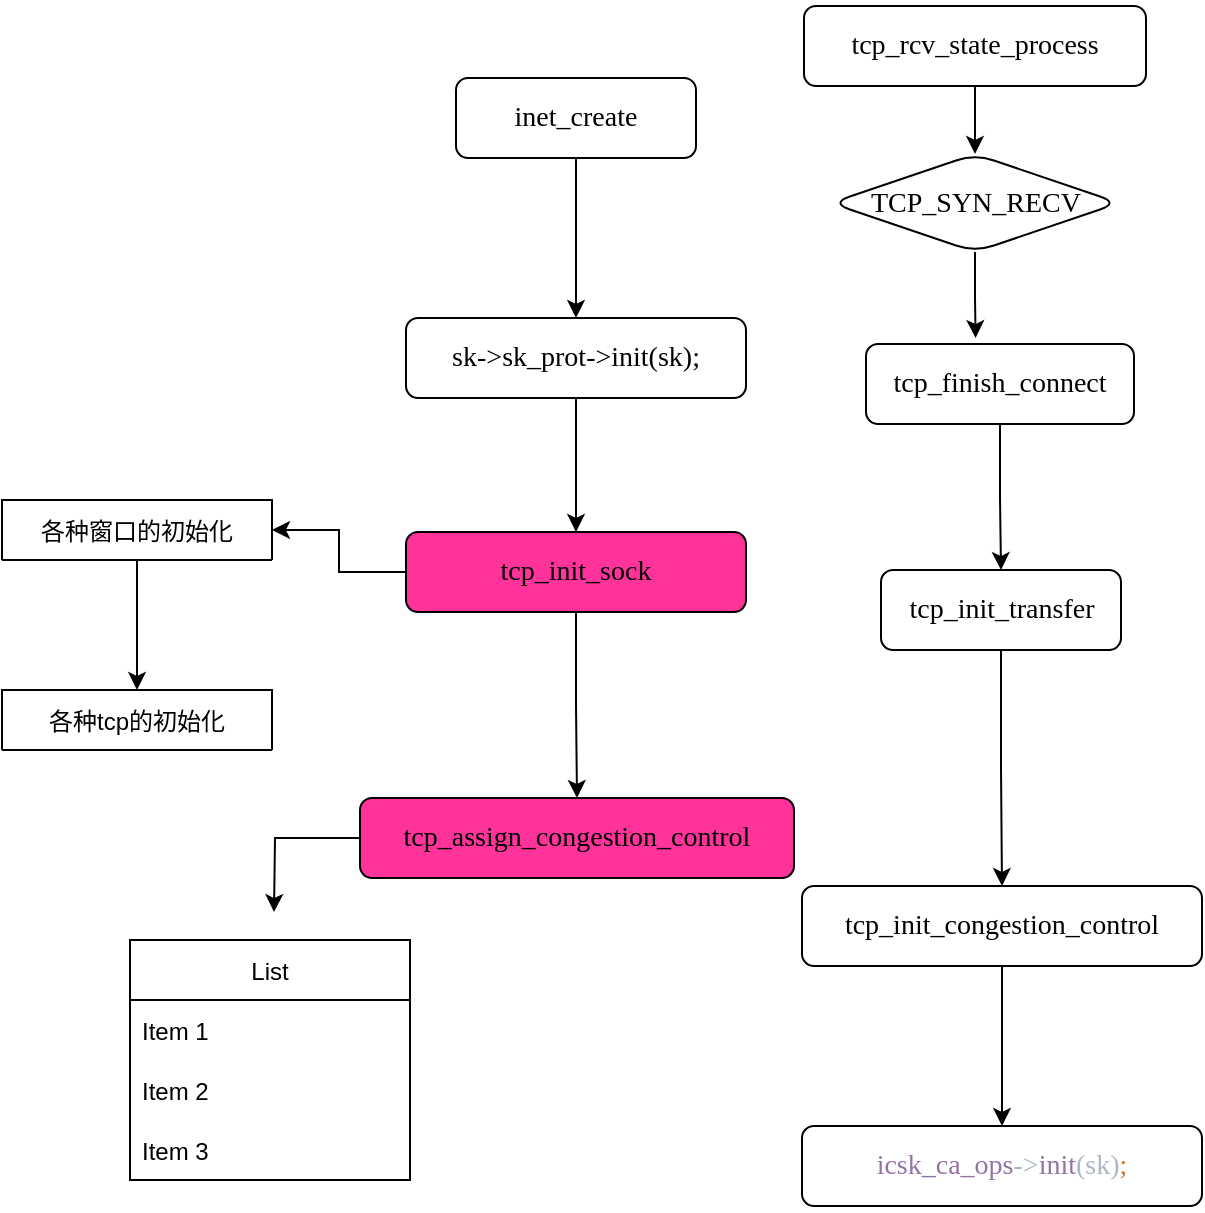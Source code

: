 <mxfile version="15.9.6" type="github">
  <diagram id="C5RBs43oDa-KdzZeNtuy" name="Page-1">
    <mxGraphModel dx="1551" dy="657" grid="0" gridSize="10" guides="1" tooltips="1" connect="1" arrows="1" fold="1" page="0" pageScale="1" pageWidth="827" pageHeight="1169" background="#FFFFFF" math="0" shadow="0">
      <root>
        <mxCell id="WIyWlLk6GJQsqaUBKTNV-0" />
        <mxCell id="WIyWlLk6GJQsqaUBKTNV-1" parent="WIyWlLk6GJQsqaUBKTNV-0" />
        <mxCell id="KVTQln2U7VDyB-NZJ23g-1" value="" style="edgeStyle=orthogonalEdgeStyle;rounded=0;orthogonalLoop=1;jettySize=auto;html=1;fontColor=#000000;labelBackgroundColor=none;" edge="1" parent="WIyWlLk6GJQsqaUBKTNV-1" source="WIyWlLk6GJQsqaUBKTNV-3" target="KVTQln2U7VDyB-NZJ23g-0">
          <mxGeometry relative="1" as="geometry" />
        </mxCell>
        <mxCell id="WIyWlLk6GJQsqaUBKTNV-3" value="&lt;pre style=&quot;font-family: &amp;quot;jetbrains mono&amp;quot;; font-size: 10.5pt;&quot;&gt;&lt;span style=&quot;&quot;&gt;inet_create&lt;/span&gt;&lt;/pre&gt;" style="rounded=1;whiteSpace=wrap;html=1;fontSize=12;glass=0;strokeWidth=1;shadow=0;labelBackgroundColor=none;fontColor=#000000;" parent="WIyWlLk6GJQsqaUBKTNV-1" vertex="1">
          <mxGeometry x="160" y="80" width="120" height="40" as="geometry" />
        </mxCell>
        <mxCell id="KVTQln2U7VDyB-NZJ23g-3" value="" style="edgeStyle=orthogonalEdgeStyle;rounded=0;orthogonalLoop=1;jettySize=auto;html=1;fontColor=#000000;labelBackgroundColor=none;" edge="1" parent="WIyWlLk6GJQsqaUBKTNV-1" source="KVTQln2U7VDyB-NZJ23g-0" target="KVTQln2U7VDyB-NZJ23g-2">
          <mxGeometry relative="1" as="geometry" />
        </mxCell>
        <mxCell id="KVTQln2U7VDyB-NZJ23g-0" value="&lt;pre style=&quot;font-family: &amp;quot;jetbrains mono&amp;quot;; font-size: 10.5pt;&quot;&gt;&lt;pre style=&quot;font-family: &amp;quot;jetbrains mono&amp;quot; ; font-size: 10.5pt&quot;&gt;sk-&amp;gt;&lt;span style=&quot;&quot;&gt;sk_prot&lt;/span&gt;-&amp;gt;init(sk)&lt;span style=&quot;&quot;&gt;;&lt;/span&gt;&lt;/pre&gt;&lt;/pre&gt;" style="rounded=1;whiteSpace=wrap;html=1;fontSize=12;glass=0;strokeWidth=1;shadow=0;labelBackgroundColor=none;fontColor=#000000;" vertex="1" parent="WIyWlLk6GJQsqaUBKTNV-1">
          <mxGeometry x="135" y="200" width="170" height="40" as="geometry" />
        </mxCell>
        <mxCell id="KVTQln2U7VDyB-NZJ23g-7" value="" style="edgeStyle=orthogonalEdgeStyle;rounded=0;orthogonalLoop=1;jettySize=auto;html=1;fontColor=#000000;labelBackgroundColor=none;" edge="1" parent="WIyWlLk6GJQsqaUBKTNV-1" source="KVTQln2U7VDyB-NZJ23g-2" target="KVTQln2U7VDyB-NZJ23g-6">
          <mxGeometry relative="1" as="geometry" />
        </mxCell>
        <mxCell id="KVTQln2U7VDyB-NZJ23g-40" value="" style="edgeStyle=orthogonalEdgeStyle;rounded=0;orthogonalLoop=1;jettySize=auto;html=1;fontColor=#000000;labelBackgroundColor=none;" edge="1" parent="WIyWlLk6GJQsqaUBKTNV-1" source="KVTQln2U7VDyB-NZJ23g-2" target="KVTQln2U7VDyB-NZJ23g-39">
          <mxGeometry relative="1" as="geometry" />
        </mxCell>
        <mxCell id="KVTQln2U7VDyB-NZJ23g-2" value="&lt;pre style=&quot;font-family: &amp;quot;jetbrains mono&amp;quot;; font-size: 10.5pt;&quot;&gt;&lt;pre style=&quot;font-family: &amp;quot;jetbrains mono&amp;quot; ; font-size: 10.5pt&quot;&gt;&lt;pre style=&quot;font-family: &amp;quot;jetbrains mono&amp;quot; ; font-size: 10.5pt&quot;&gt;&lt;span style=&quot;&quot;&gt;tcp_init_sock&lt;/span&gt;&lt;/pre&gt;&lt;/pre&gt;&lt;/pre&gt;" style="rounded=1;whiteSpace=wrap;html=1;fontSize=12;glass=0;strokeWidth=1;shadow=0;labelBackgroundColor=none;fillColor=#FF3399;fontColor=#000000;" vertex="1" parent="WIyWlLk6GJQsqaUBKTNV-1">
          <mxGeometry x="135" y="307" width="170" height="40" as="geometry" />
        </mxCell>
        <mxCell id="KVTQln2U7VDyB-NZJ23g-9" value="" style="edgeStyle=orthogonalEdgeStyle;rounded=0;orthogonalLoop=1;jettySize=auto;html=1;fontColor=#000000;labelBackgroundColor=none;" edge="1" parent="WIyWlLk6GJQsqaUBKTNV-1" source="KVTQln2U7VDyB-NZJ23g-6">
          <mxGeometry relative="1" as="geometry">
            <mxPoint x="69" y="497" as="targetPoint" />
          </mxGeometry>
        </mxCell>
        <mxCell id="KVTQln2U7VDyB-NZJ23g-6" value="&lt;pre style=&quot;font-family: &amp;quot;jetbrains mono&amp;quot;; font-size: 10.5pt;&quot;&gt;&lt;pre style=&quot;font-family: &amp;quot;jetbrains mono&amp;quot; ; font-size: 10.5pt&quot;&gt;&lt;pre style=&quot;font-family: &amp;quot;jetbrains mono&amp;quot; ; font-size: 10.5pt&quot;&gt;&lt;pre style=&quot;font-family: &amp;quot;jetbrains mono&amp;quot;; font-size: 10.5pt;&quot;&gt;&lt;span style=&quot;&quot;&gt;tcp_assign_congestion_control&lt;/span&gt;&lt;/pre&gt;&lt;/pre&gt;&lt;/pre&gt;&lt;/pre&gt;" style="rounded=1;whiteSpace=wrap;html=1;fontSize=12;glass=0;strokeWidth=1;shadow=0;labelBackgroundColor=none;fillColor=#FF3399;fontColor=#000000;" vertex="1" parent="WIyWlLk6GJQsqaUBKTNV-1">
          <mxGeometry x="112" y="440" width="217" height="40" as="geometry" />
        </mxCell>
        <mxCell id="KVTQln2U7VDyB-NZJ23g-33" value="" style="edgeStyle=orthogonalEdgeStyle;rounded=0;orthogonalLoop=1;jettySize=auto;html=1;fontColor=#000000;labelBackgroundColor=none;" edge="1" parent="WIyWlLk6GJQsqaUBKTNV-1" source="KVTQln2U7VDyB-NZJ23g-12" target="KVTQln2U7VDyB-NZJ23g-29">
          <mxGeometry relative="1" as="geometry" />
        </mxCell>
        <mxCell id="KVTQln2U7VDyB-NZJ23g-12" value="各种窗口的初始化" style="swimlane;fontStyle=0;childLayout=stackLayout;horizontal=1;startSize=30;horizontalStack=0;resizeParent=1;resizeParentMax=0;resizeLast=0;collapsible=1;marginBottom=0;labelBackgroundColor=none;fontColor=#000000;fillColor=#FFFFFF;" vertex="1" collapsed="1" parent="WIyWlLk6GJQsqaUBKTNV-1">
          <mxGeometry x="-67" y="291" width="135" height="30" as="geometry">
            <mxRectangle x="-208" y="280" width="140" height="121" as="alternateBounds" />
          </mxGeometry>
        </mxCell>
        <mxCell id="KVTQln2U7VDyB-NZJ23g-13" value="1.snd_cwnd = 10&#xa;" style="text;strokeColor=none;fillColor=none;align=left;verticalAlign=middle;spacingLeft=4;spacingRight=4;overflow=hidden;points=[[0,0.5],[1,0.5]];portConstraint=eastwest;rotatable=0;labelBackgroundColor=none;fontColor=#000000;" vertex="1" parent="KVTQln2U7VDyB-NZJ23g-12">
          <mxGeometry y="30" width="135" height="30" as="geometry" />
        </mxCell>
        <mxCell id="KVTQln2U7VDyB-NZJ23g-14" value="2.sk_sndbuf = sysctl_tcp_wmem[1]&#xa;" style="text;strokeColor=none;fillColor=none;align=left;verticalAlign=middle;spacingLeft=4;spacingRight=4;overflow=hidden;points=[[0,0.5],[1,0.5]];portConstraint=eastwest;rotatable=0;labelBackgroundColor=none;fontColor=#000000;" vertex="1" parent="KVTQln2U7VDyB-NZJ23g-12">
          <mxGeometry y="60" width="135" height="30" as="geometry" />
        </mxCell>
        <mxCell id="KVTQln2U7VDyB-NZJ23g-15" value="3. sk_rcvbuf = ysctl_tcp_rmem[1]" style="text;strokeColor=none;fillColor=none;align=left;verticalAlign=middle;spacingLeft=4;spacingRight=4;overflow=hidden;points=[[0,0.5],[1,0.5]];portConstraint=eastwest;rotatable=0;labelBackgroundColor=none;fontColor=#000000;" vertex="1" parent="KVTQln2U7VDyB-NZJ23g-12">
          <mxGeometry y="90" width="135" height="31" as="geometry" />
        </mxCell>
        <mxCell id="KVTQln2U7VDyB-NZJ23g-39" value="" style="shape=singleArrow;whiteSpace=wrap;html=1;arrowWidth=0.4;arrowSize=0.4;fillColor=#FF3399;rounded=1;glass=0;strokeWidth=1;shadow=0;labelBackgroundColor=none;" vertex="1" parent="KVTQln2U7VDyB-NZJ23g-12">
          <mxGeometry y="121" width="135" height="60" as="geometry" />
        </mxCell>
        <mxCell id="KVTQln2U7VDyB-NZJ23g-29" value="各种tcp的初始化" style="swimlane;fontStyle=0;childLayout=stackLayout;horizontal=1;startSize=30;horizontalStack=0;resizeParent=1;resizeParentMax=0;resizeLast=0;collapsible=1;marginBottom=0;labelBackgroundColor=none;fontColor=#000000;fillColor=#FFFFFF;" vertex="1" collapsed="1" parent="WIyWlLk6GJQsqaUBKTNV-1">
          <mxGeometry x="-67" y="386" width="135" height="30" as="geometry">
            <mxRectangle x="-208" y="481" width="140" height="121" as="alternateBounds" />
          </mxGeometry>
        </mxCell>
        <mxCell id="KVTQln2U7VDyB-NZJ23g-30" value="mss_cache = 536" style="text;strokeColor=none;fillColor=none;align=left;verticalAlign=middle;spacingLeft=4;spacingRight=4;overflow=hidden;points=[[0,0.5],[1,0.5]];portConstraint=eastwest;rotatable=0;labelBackgroundColor=none;fontColor=#000000;" vertex="1" parent="KVTQln2U7VDyB-NZJ23g-29">
          <mxGeometry y="30" width="135" height="30" as="geometry" />
        </mxCell>
        <mxCell id="KVTQln2U7VDyB-NZJ23g-31" value="快速空洞重传reordering = sysctl_tcp_reordering" style="text;strokeColor=none;fillColor=none;align=left;verticalAlign=middle;spacingLeft=4;spacingRight=4;overflow=hidden;points=[[0,0.5],[1,0.5]];portConstraint=eastwest;rotatable=0;labelBackgroundColor=none;fontColor=#000000;" vertex="1" parent="KVTQln2U7VDyB-NZJ23g-29">
          <mxGeometry y="60" width="135" height="30" as="geometry" />
        </mxCell>
        <mxCell id="KVTQln2U7VDyB-NZJ23g-32" value="3. sk_rcvbuf = ysctl_tcp_rmem[1]" style="text;strokeColor=none;fillColor=none;align=left;verticalAlign=middle;spacingLeft=4;spacingRight=4;overflow=hidden;points=[[0,0.5],[1,0.5]];portConstraint=eastwest;rotatable=0;labelBackgroundColor=none;fontColor=#000000;" vertex="1" parent="KVTQln2U7VDyB-NZJ23g-29">
          <mxGeometry y="90" width="135" height="31" as="geometry" />
        </mxCell>
        <mxCell id="KVTQln2U7VDyB-NZJ23g-34" value="List" style="swimlane;fontStyle=0;childLayout=stackLayout;horizontal=1;startSize=30;horizontalStack=0;resizeParent=1;resizeParentMax=0;resizeLast=0;collapsible=1;marginBottom=0;labelBackgroundColor=none;fontColor=#000000;fillColor=#FFFFFF;" vertex="1" parent="WIyWlLk6GJQsqaUBKTNV-1">
          <mxGeometry x="-3" y="511" width="140" height="120" as="geometry" />
        </mxCell>
        <mxCell id="KVTQln2U7VDyB-NZJ23g-35" value="Item 1" style="text;strokeColor=none;fillColor=none;align=left;verticalAlign=middle;spacingLeft=4;spacingRight=4;overflow=hidden;points=[[0,0.5],[1,0.5]];portConstraint=eastwest;rotatable=0;labelBackgroundColor=none;fontColor=#000000;" vertex="1" parent="KVTQln2U7VDyB-NZJ23g-34">
          <mxGeometry y="30" width="140" height="30" as="geometry" />
        </mxCell>
        <mxCell id="KVTQln2U7VDyB-NZJ23g-36" value="Item 2" style="text;strokeColor=none;fillColor=none;align=left;verticalAlign=middle;spacingLeft=4;spacingRight=4;overflow=hidden;points=[[0,0.5],[1,0.5]];portConstraint=eastwest;rotatable=0;labelBackgroundColor=none;fontColor=#000000;" vertex="1" parent="KVTQln2U7VDyB-NZJ23g-34">
          <mxGeometry y="60" width="140" height="30" as="geometry" />
        </mxCell>
        <mxCell id="KVTQln2U7VDyB-NZJ23g-37" value="Item 3" style="text;strokeColor=none;fillColor=none;align=left;verticalAlign=middle;spacingLeft=4;spacingRight=4;overflow=hidden;points=[[0,0.5],[1,0.5]];portConstraint=eastwest;rotatable=0;labelBackgroundColor=none;fontColor=#000000;" vertex="1" parent="KVTQln2U7VDyB-NZJ23g-34">
          <mxGeometry y="90" width="140" height="30" as="geometry" />
        </mxCell>
        <mxCell id="KVTQln2U7VDyB-NZJ23g-44" value="" style="edgeStyle=orthogonalEdgeStyle;rounded=0;orthogonalLoop=1;jettySize=auto;html=1;fontColor=#000000;labelBackgroundColor=none;" edge="1" parent="WIyWlLk6GJQsqaUBKTNV-1" source="KVTQln2U7VDyB-NZJ23g-41" target="KVTQln2U7VDyB-NZJ23g-49">
          <mxGeometry relative="1" as="geometry">
            <mxPoint x="425" y="321" as="targetPoint" />
          </mxGeometry>
        </mxCell>
        <mxCell id="KVTQln2U7VDyB-NZJ23g-41" value="&lt;pre style=&quot;font-family: &amp;quot;jetbrains mono&amp;quot;; font-size: 10.5pt;&quot;&gt;&lt;pre style=&quot;font-family: &amp;quot;jetbrains mono&amp;quot;; font-size: 10.5pt;&quot;&gt;&lt;span style=&quot;&quot;&gt;tcp_finish_connect&lt;/span&gt;&lt;/pre&gt;&lt;/pre&gt;" style="rounded=1;whiteSpace=wrap;html=1;fontSize=12;glass=0;strokeWidth=1;shadow=0;labelBackgroundColor=none;fontColor=#000000;" vertex="1" parent="WIyWlLk6GJQsqaUBKTNV-1">
          <mxGeometry x="365" y="213" width="134" height="40" as="geometry" />
        </mxCell>
        <mxCell id="KVTQln2U7VDyB-NZJ23g-48" value="" style="edgeStyle=orthogonalEdgeStyle;rounded=0;orthogonalLoop=1;jettySize=auto;html=1;fontColor=#000000;labelBackgroundColor=none;" edge="1" parent="WIyWlLk6GJQsqaUBKTNV-1" source="KVTQln2U7VDyB-NZJ23g-45" target="KVTQln2U7VDyB-NZJ23g-47">
          <mxGeometry relative="1" as="geometry" />
        </mxCell>
        <mxCell id="KVTQln2U7VDyB-NZJ23g-45" value="&lt;pre style=&quot;font-family: &amp;quot;jetbrains mono&amp;quot;; font-size: 10.5pt;&quot;&gt;&lt;pre style=&quot;font-family: &amp;quot;jetbrains mono&amp;quot;; font-size: 10.5pt;&quot;&gt;&lt;pre style=&quot;font-family: &amp;quot;jetbrains mono&amp;quot; ; font-size: 10.5pt&quot;&gt;&lt;span style=&quot;&quot;&gt;tcp_rcv_state_process&lt;/span&gt;&lt;/pre&gt;&lt;/pre&gt;&lt;/pre&gt;" style="rounded=1;whiteSpace=wrap;html=1;fontSize=12;glass=0;strokeWidth=1;shadow=0;labelBackgroundColor=none;fontColor=#000000;" vertex="1" parent="WIyWlLk6GJQsqaUBKTNV-1">
          <mxGeometry x="334" y="44" width="171" height="40" as="geometry" />
        </mxCell>
        <mxCell id="KVTQln2U7VDyB-NZJ23g-53" value="" style="edgeStyle=orthogonalEdgeStyle;rounded=0;orthogonalLoop=1;jettySize=auto;html=1;fontColor=#000000;entryX=0.409;entryY=-0.075;entryDx=0;entryDy=0;entryPerimeter=0;labelBackgroundColor=none;" edge="1" parent="WIyWlLk6GJQsqaUBKTNV-1" source="KVTQln2U7VDyB-NZJ23g-47" target="KVTQln2U7VDyB-NZJ23g-41">
          <mxGeometry relative="1" as="geometry" />
        </mxCell>
        <mxCell id="KVTQln2U7VDyB-NZJ23g-47" value="&lt;pre style=&quot;font-family: &amp;quot;jetbrains mono&amp;quot;; font-size: 10.5pt;&quot;&gt;TCP_SYN_RECV&lt;/pre&gt;" style="rhombus;whiteSpace=wrap;html=1;rounded=1;glass=0;strokeWidth=1;shadow=0;labelBackgroundColor=none;fontColor=#000000;" vertex="1" parent="WIyWlLk6GJQsqaUBKTNV-1">
          <mxGeometry x="347.5" y="118" width="144" height="49" as="geometry" />
        </mxCell>
        <mxCell id="KVTQln2U7VDyB-NZJ23g-52" value="" style="edgeStyle=orthogonalEdgeStyle;rounded=0;orthogonalLoop=1;jettySize=auto;html=1;fontColor=#000000;labelBackgroundColor=none;" edge="1" parent="WIyWlLk6GJQsqaUBKTNV-1" source="KVTQln2U7VDyB-NZJ23g-49" target="KVTQln2U7VDyB-NZJ23g-51">
          <mxGeometry relative="1" as="geometry" />
        </mxCell>
        <mxCell id="KVTQln2U7VDyB-NZJ23g-49" value="&lt;pre style=&quot;font-family: &amp;quot;jetbrains mono&amp;quot;; font-size: 10.5pt;&quot;&gt;tcp_init_transfer&lt;/pre&gt;" style="whiteSpace=wrap;html=1;rounded=1;glass=0;strokeWidth=1;shadow=0;labelBackgroundColor=none;fontColor=#000000;" vertex="1" parent="WIyWlLk6GJQsqaUBKTNV-1">
          <mxGeometry x="372.5" y="326" width="120" height="40" as="geometry" />
        </mxCell>
        <mxCell id="KVTQln2U7VDyB-NZJ23g-56" value="" style="edgeStyle=orthogonalEdgeStyle;rounded=0;orthogonalLoop=1;jettySize=auto;html=1;labelBackgroundColor=none;fontColor=#000000;" edge="1" parent="WIyWlLk6GJQsqaUBKTNV-1" source="KVTQln2U7VDyB-NZJ23g-51" target="KVTQln2U7VDyB-NZJ23g-55">
          <mxGeometry relative="1" as="geometry" />
        </mxCell>
        <mxCell id="KVTQln2U7VDyB-NZJ23g-51" value="&lt;pre style=&quot;font-family: &amp;quot;jetbrains mono&amp;quot;; font-size: 10.5pt;&quot;&gt;&lt;pre style=&quot;font-family: &amp;quot;jetbrains mono&amp;quot; ; font-size: 10.5pt&quot;&gt;tcp_init_congestion_control&lt;/pre&gt;&lt;/pre&gt;" style="whiteSpace=wrap;html=1;rounded=1;glass=0;strokeWidth=1;shadow=0;labelBackgroundColor=none;fontColor=#000000;" vertex="1" parent="WIyWlLk6GJQsqaUBKTNV-1">
          <mxGeometry x="333" y="484" width="200" height="40" as="geometry" />
        </mxCell>
        <mxCell id="KVTQln2U7VDyB-NZJ23g-55" value="&lt;pre style=&quot;font-family: &amp;quot;jetbrains mono&amp;quot; ; font-size: 10.5pt&quot;&gt;&lt;pre style=&quot;font-family: &amp;quot;jetbrains mono&amp;quot; ; font-size: 10.5pt&quot;&gt;&lt;pre style=&quot;color: rgb(169, 183, 198); font-family: &amp;quot;jetbrains mono&amp;quot;; font-size: 10.5pt;&quot;&gt;&lt;span style=&quot;color: #9373a5&quot;&gt;icsk_ca_ops&lt;/span&gt;-&amp;gt;&lt;span style=&quot;color: #9373a5&quot;&gt;init&lt;/span&gt;(sk)&lt;span style=&quot;color: #cc7832&quot;&gt;;&lt;/span&gt;&lt;/pre&gt;&lt;/pre&gt;&lt;/pre&gt;" style="whiteSpace=wrap;html=1;rounded=1;glass=0;strokeWidth=1;shadow=0;labelBackgroundColor=none;fontColor=#000000;" vertex="1" parent="WIyWlLk6GJQsqaUBKTNV-1">
          <mxGeometry x="333" y="604" width="200" height="40" as="geometry" />
        </mxCell>
      </root>
    </mxGraphModel>
  </diagram>
</mxfile>
